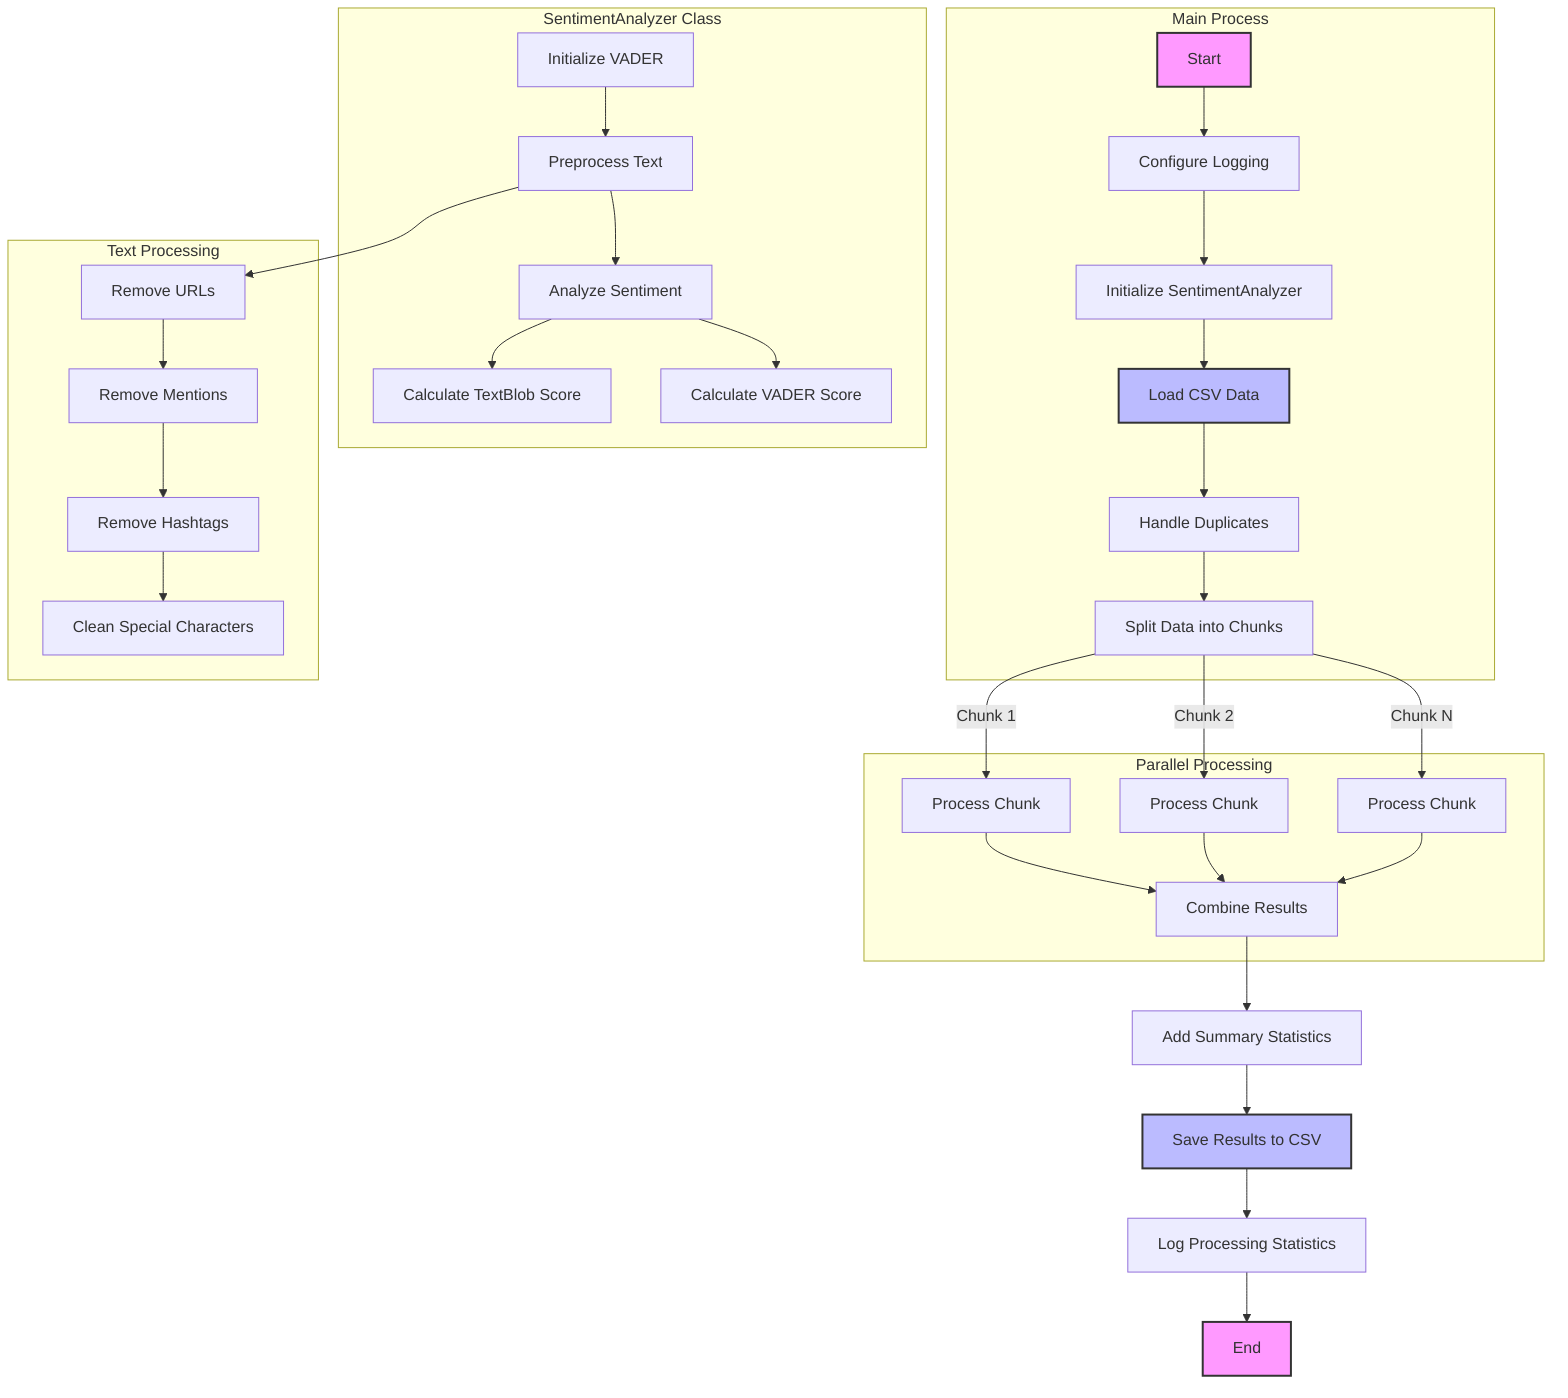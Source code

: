 flowchart TD
    subgraph Main Process
        A[Start] --> B[Configure Logging]
        B --> C[Initialize SentimentAnalyzer]
        C --> D[Load CSV Data]
        D --> E[Handle Duplicates]
        E --> F[Split Data into Chunks]
    end

    subgraph Parallel Processing
        F --> |Chunk 1| G1[Process Chunk]
        F --> |Chunk 2| G2[Process Chunk]
        F --> |Chunk N| G3[Process Chunk]
        
        G1 --> H[Combine Results]
        G2 --> H
        G3 --> H
    end

    subgraph SentimentAnalyzer Class
        I[Initialize VADER] --> J[Preprocess Text]
        J --> K[Analyze Sentiment]
        K --> L[Calculate TextBlob Score]
        K --> M[Calculate VADER Score]
    end

    subgraph Text Processing
        J --> N[Remove URLs]
        N --> O[Remove Mentions]
        O --> P[Remove Hashtags]
        P --> Q[Clean Special Characters]
    end

    H --> R[Add Summary Statistics]
    R --> S[Save Results to CSV]
    S --> T[Log Processing Statistics]
    T --> U[End]

    classDef process fill:#f9f,stroke:#333,stroke-width:2px
    classDef data fill:#bbf,stroke:#333,stroke-width:2px
    class A,U process
    class D,S data